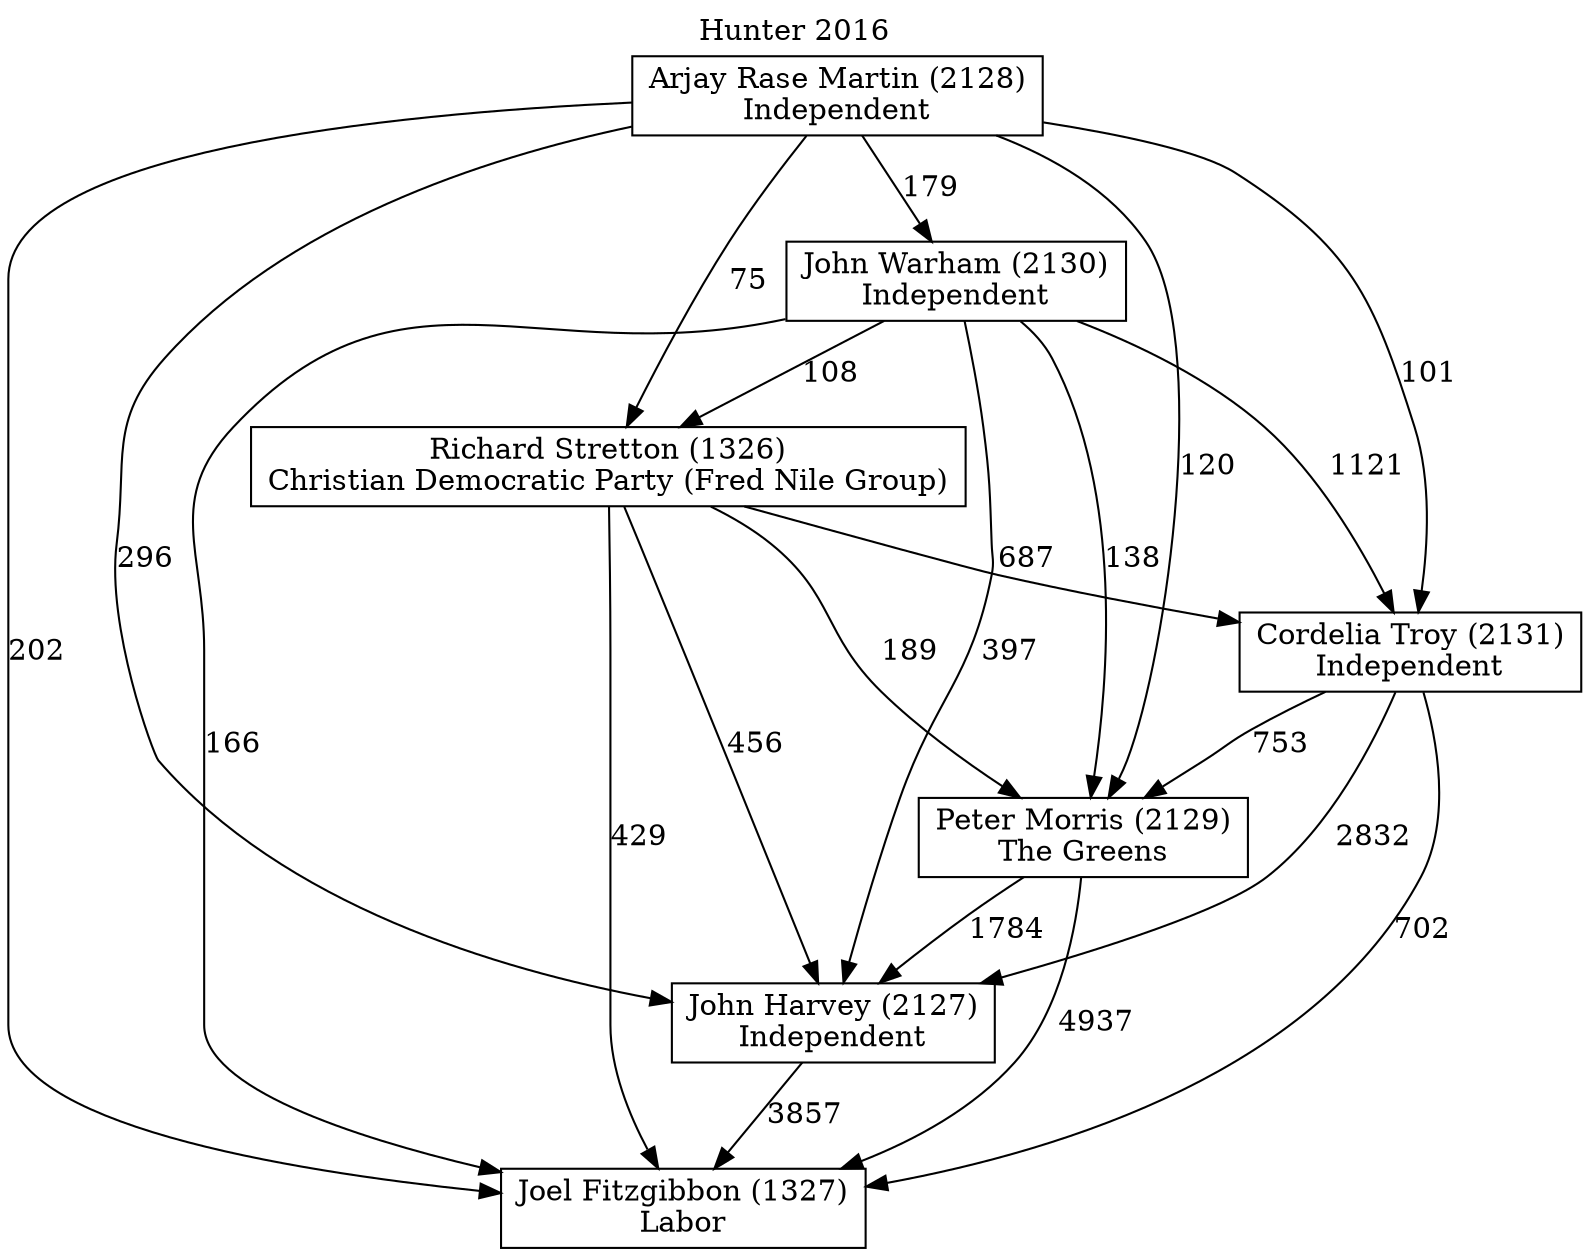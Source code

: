 // House preference flow
digraph "Joel Fitzgibbon (1327)_Hunter_2016" {
	graph [label="Hunter 2016" labelloc=t mclimit=10]
	node [shape=box]
	"Joel Fitzgibbon (1327)" [label="Joel Fitzgibbon (1327)
Labor"]
	"John Harvey (2127)" [label="John Harvey (2127)
Independent"]
	"Peter Morris (2129)" [label="Peter Morris (2129)
The Greens"]
	"Cordelia Troy (2131)" [label="Cordelia Troy (2131)
Independent"]
	"Richard Stretton (1326)" [label="Richard Stretton (1326)
Christian Democratic Party (Fred Nile Group)"]
	"John Warham (2130)" [label="John Warham (2130)
Independent"]
	"Arjay Rase Martin (2128)" [label="Arjay Rase Martin (2128)
Independent"]
	"John Harvey (2127)" -> "Joel Fitzgibbon (1327)" [label=3857]
	"Peter Morris (2129)" -> "John Harvey (2127)" [label=1784]
	"Cordelia Troy (2131)" -> "Peter Morris (2129)" [label=753]
	"Richard Stretton (1326)" -> "Cordelia Troy (2131)" [label=687]
	"John Warham (2130)" -> "Richard Stretton (1326)" [label=108]
	"Arjay Rase Martin (2128)" -> "John Warham (2130)" [label=179]
	"Peter Morris (2129)" -> "Joel Fitzgibbon (1327)" [label=4937]
	"Cordelia Troy (2131)" -> "Joel Fitzgibbon (1327)" [label=702]
	"Richard Stretton (1326)" -> "Joel Fitzgibbon (1327)" [label=429]
	"John Warham (2130)" -> "Joel Fitzgibbon (1327)" [label=166]
	"Arjay Rase Martin (2128)" -> "Joel Fitzgibbon (1327)" [label=202]
	"Arjay Rase Martin (2128)" -> "Richard Stretton (1326)" [label=75]
	"John Warham (2130)" -> "Cordelia Troy (2131)" [label=1121]
	"Arjay Rase Martin (2128)" -> "Cordelia Troy (2131)" [label=101]
	"Richard Stretton (1326)" -> "Peter Morris (2129)" [label=189]
	"John Warham (2130)" -> "Peter Morris (2129)" [label=138]
	"Arjay Rase Martin (2128)" -> "Peter Morris (2129)" [label=120]
	"Cordelia Troy (2131)" -> "John Harvey (2127)" [label=2832]
	"Richard Stretton (1326)" -> "John Harvey (2127)" [label=456]
	"John Warham (2130)" -> "John Harvey (2127)" [label=397]
	"Arjay Rase Martin (2128)" -> "John Harvey (2127)" [label=296]
}
